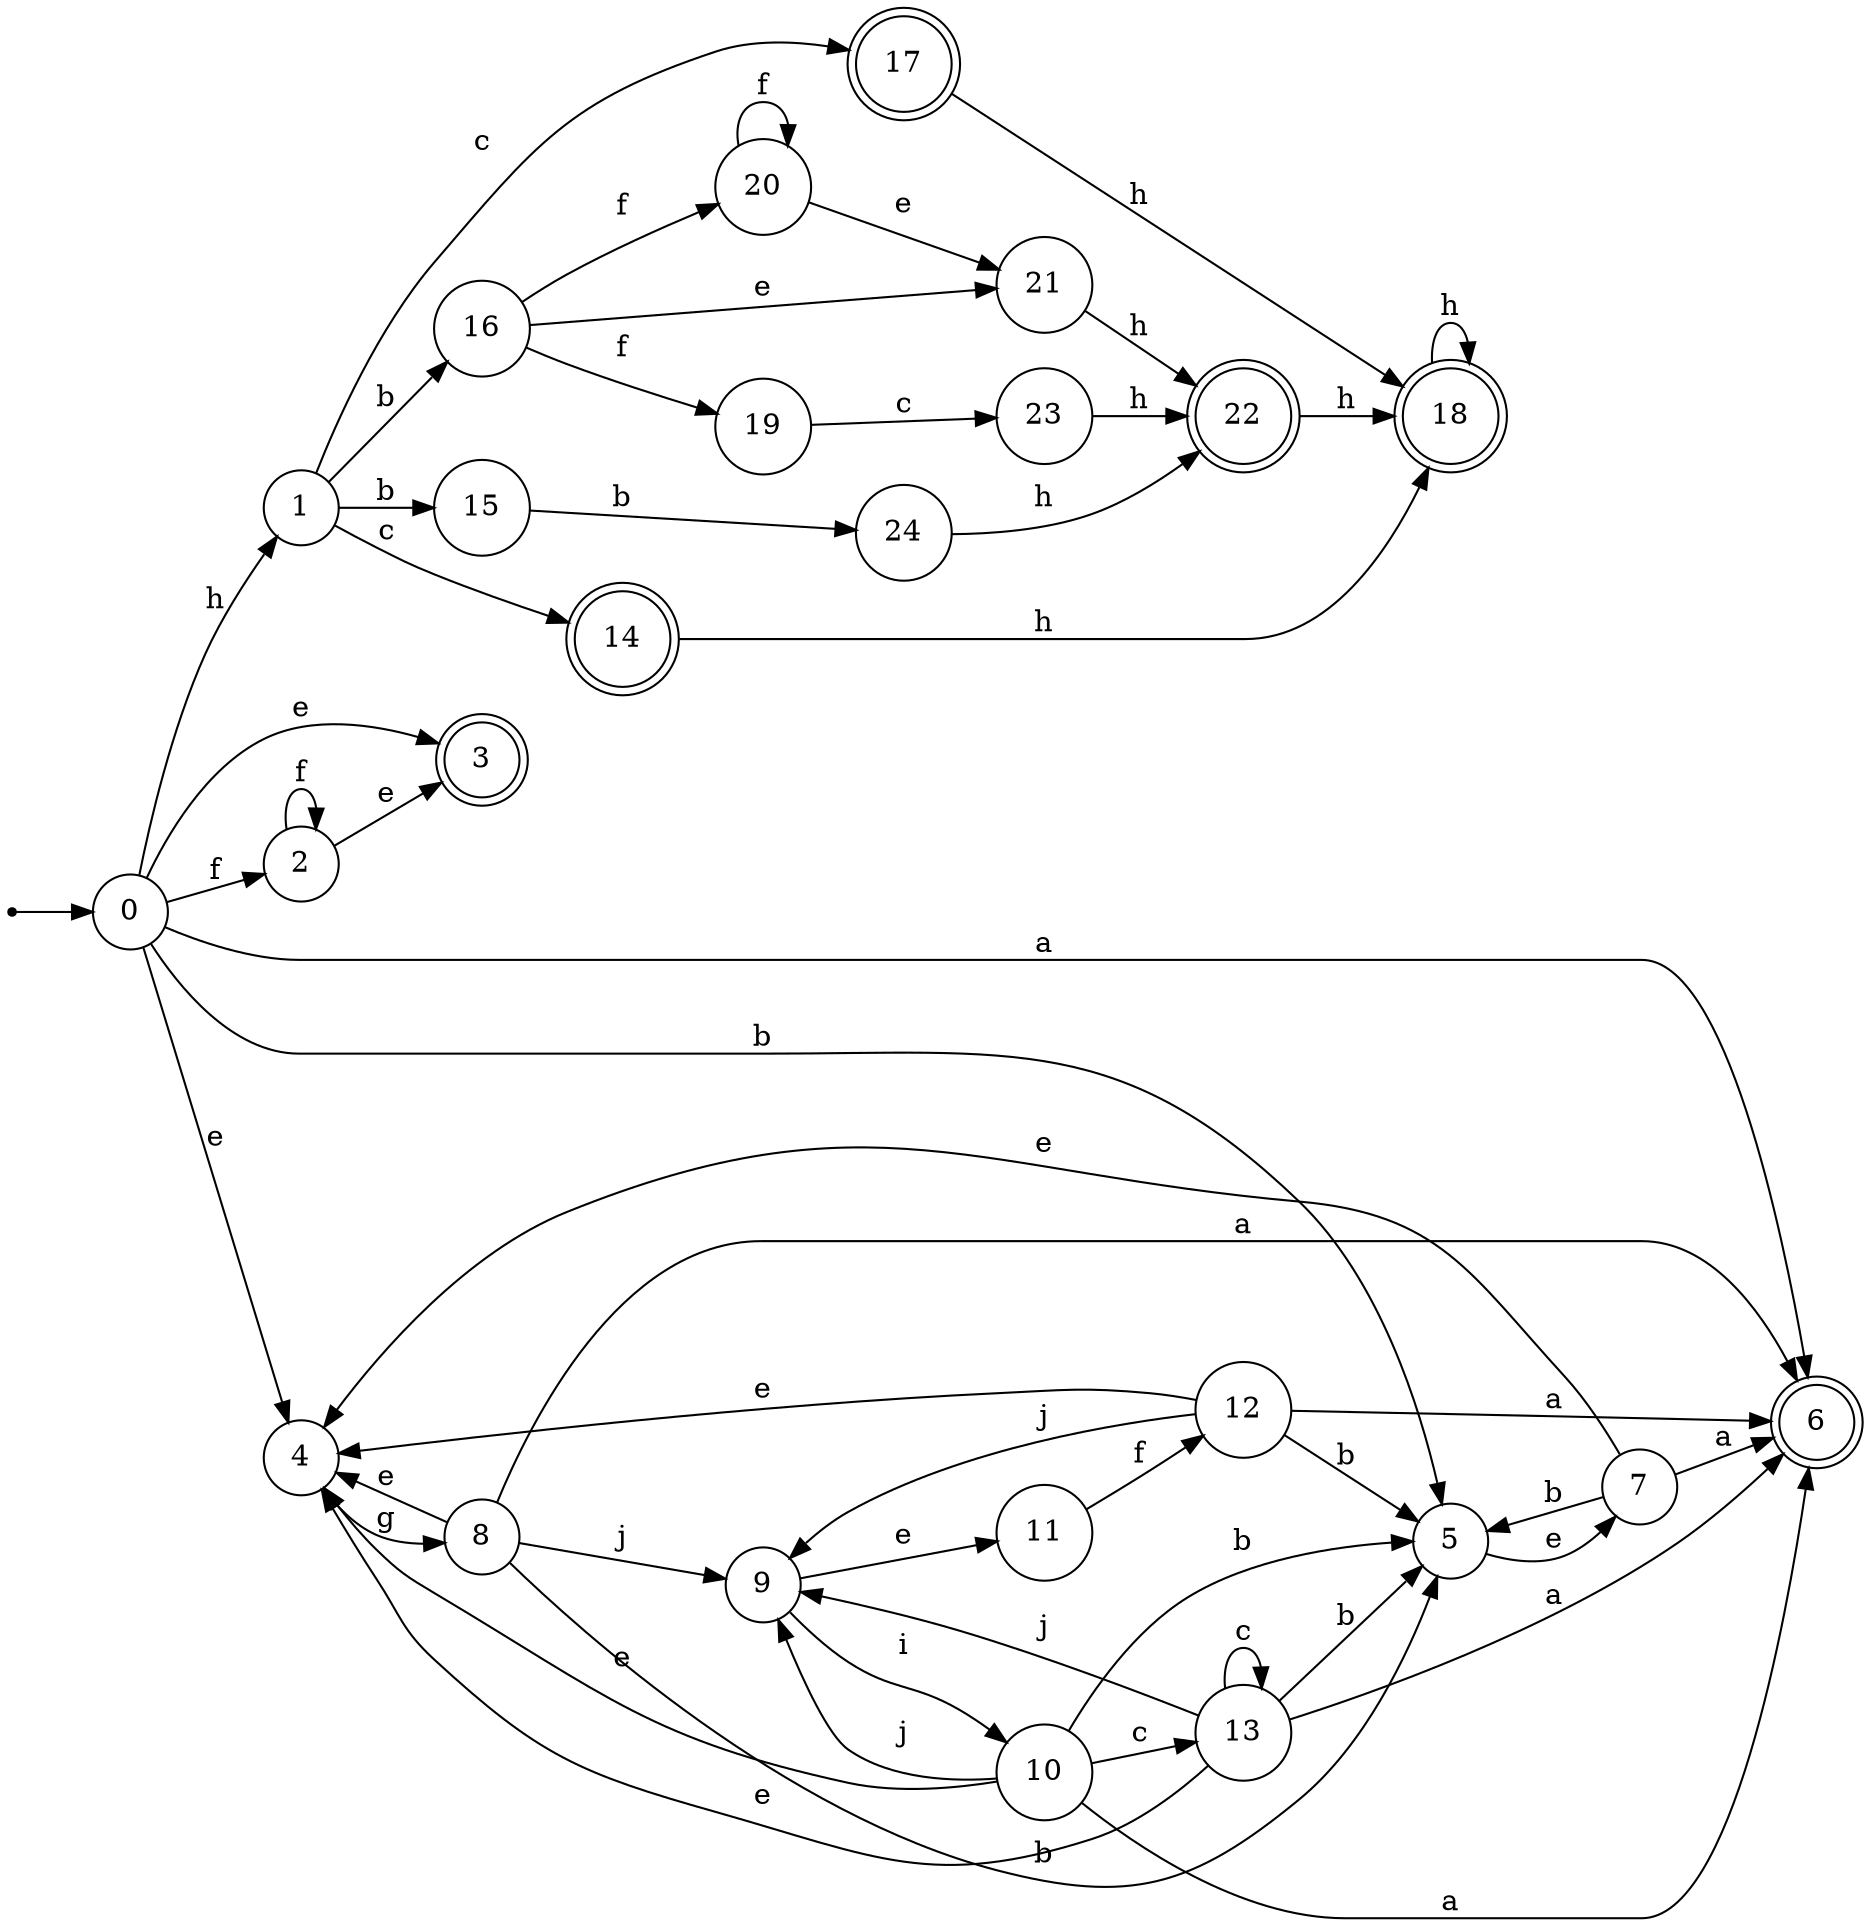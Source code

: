 digraph finite_state_machine {
rankdir=LR;
size="20,20";
node [shape = point]; "dummy0"
node [shape = circle]; "0";
"dummy0" -> "0";
node [shape = circle]; "1";
node [shape = circle]; "2";
node [shape = doublecircle]; "3";node [shape = circle]; "4";
node [shape = circle]; "5";
node [shape = doublecircle]; "6";node [shape = circle]; "7";
node [shape = circle]; "8";
node [shape = circle]; "9";
node [shape = circle]; "10";
node [shape = circle]; "11";
node [shape = circle]; "12";
node [shape = circle]; "13";
node [shape = doublecircle]; "14";node [shape = circle]; "15";
node [shape = circle]; "16";
node [shape = doublecircle]; "17";node [shape = doublecircle]; "18";node [shape = circle]; "19";
node [shape = circle]; "20";
node [shape = circle]; "21";
node [shape = doublecircle]; "22";node [shape = circle]; "23";
node [shape = circle]; "24";
"0" -> "1" [label = "h"];
 "0" -> "2" [label = "f"];
 "0" -> "3" [label = "e"];
 "0" -> "4" [label = "e"];
 "0" -> "5" [label = "b"];
 "0" -> "6" [label = "a"];
 "5" -> "7" [label = "e"];
 "7" -> "5" [label = "b"];
 "7" -> "4" [label = "e"];
 "7" -> "6" [label = "a"];
 "4" -> "8" [label = "g"];
 "8" -> "4" [label = "e"];
 "8" -> "9" [label = "j"];
 "8" -> "5" [label = "b"];
 "8" -> "6" [label = "a"];
 "9" -> "10" [label = "i"];
 "9" -> "11" [label = "e"];
 "11" -> "12" [label = "f"];
 "12" -> "9" [label = "j"];
 "12" -> "4" [label = "e"];
 "12" -> "5" [label = "b"];
 "12" -> "6" [label = "a"];
 "10" -> "13" [label = "c"];
 "10" -> "9" [label = "j"];
 "10" -> "4" [label = "e"];
 "10" -> "5" [label = "b"];
 "10" -> "6" [label = "a"];
 "13" -> "13" [label = "c"];
 "13" -> "9" [label = "j"];
 "13" -> "4" [label = "e"];
 "13" -> "5" [label = "b"];
 "13" -> "6" [label = "a"];
 "2" -> "2" [label = "f"];
 "2" -> "3" [label = "e"];
 "1" -> "17" [label = "c"];
 "1" -> "14" [label = "c"];
 "1" -> "16" [label = "b"];
 "1" -> "15" [label = "b"];
 "17" -> "18" [label = "h"];
 "18" -> "18" [label = "h"];
 "16" -> "19" [label = "f"];
 "16" -> "20" [label = "f"];
 "16" -> "21" [label = "e"];
 "21" -> "22" [label = "h"];
 "22" -> "18" [label = "h"];
 "20" -> "20" [label = "f"];
 "20" -> "21" [label = "e"];
 "19" -> "23" [label = "c"];
 "23" -> "22" [label = "h"];
 "15" -> "24" [label = "b"];
 "24" -> "22" [label = "h"];
 "14" -> "18" [label = "h"];
 }
